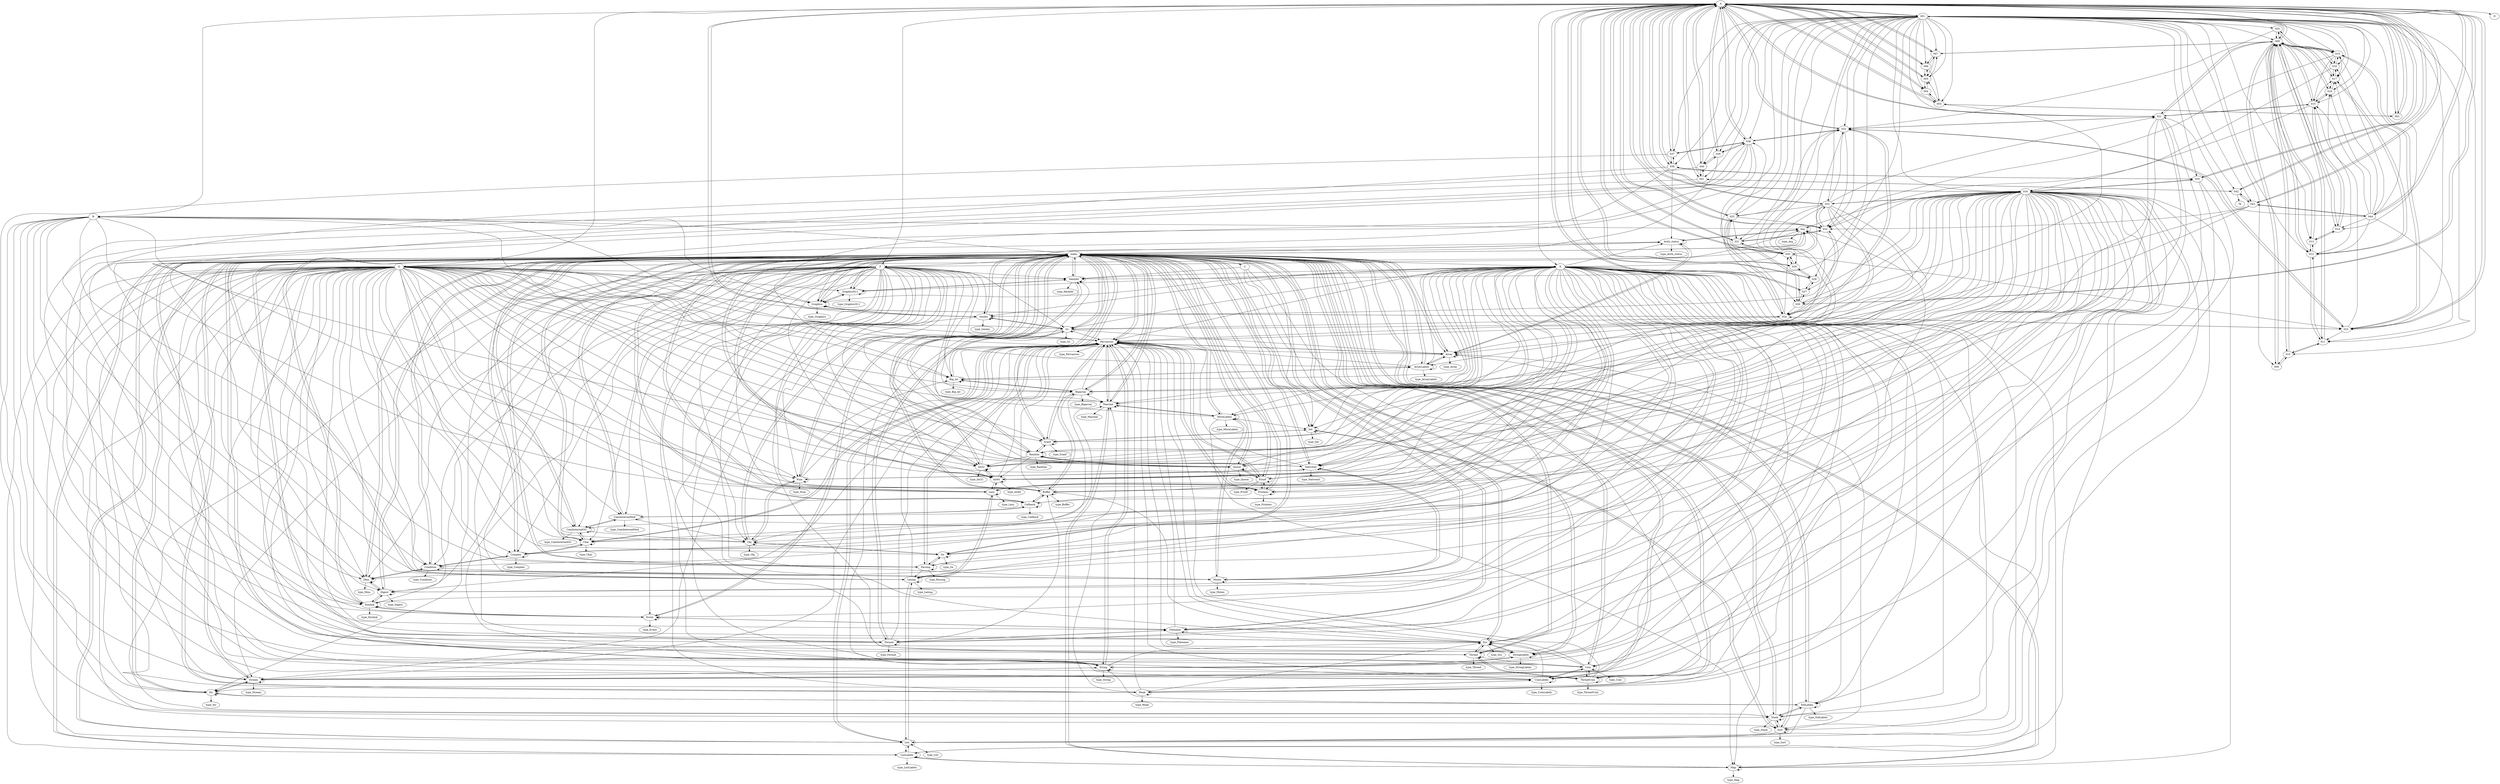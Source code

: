 digraph G {
"A" -> "B";
"A" -> "D";
"A" -> "E";
"A" -> "F";
"A" -> "G";
"A" -> "001";
"A" -> "002";
"A" -> "003";
"A" -> "004";
"A" -> "005";
"A" -> "006";
"A" -> "007";
"A" -> "008";
"A" -> "021";
"A" -> "022";
"A" -> "023";
"A" -> "024";
"A" -> "025";
"A" -> "026";
"A" -> "027";
"A" -> "028";
"A" -> "029";
"A" -> "030";
"A" -> "031";
"A" -> "032";
"A" -> "033";
"A" -> "034";
"A" -> "035";
"A" -> "036";
"A" -> "037";
"A" -> "038";
"A" -> "039";
"A" -> "040";
"A" -> "041";
"A" -> "042";
"A" -> "043";
"A" -> "044";
"Arg" -> "Arg";
"Arg" -> "Arith_status";
"Arg" -> "Pervasives";
"Arg" -> "Sys";
"Arg" -> "index";
"Arg" -> "type_Arg";
"Arith_status" -> "Arg";
"Arith_status" -> "Arith_status";
"Arith_status" -> "Array";
"Arith_status" -> "index";
"Arith_status" -> "type_Arith_status";
"Array" -> "Arith_status";
"Array" -> "Array";
"Array" -> "ArrayLabels";
"Array" -> "Pervasives";
"Array" -> "index";
"Array" -> "type_Array";
"ArrayLabels" -> "Array";
"ArrayLabels" -> "ArrayLabels";
"ArrayLabels" -> "Big_int";
"ArrayLabels" -> "Pervasives";
"ArrayLabels" -> "index";
"ArrayLabels" -> "type_ArrayLabels";
"Big_int" -> "ArrayLabels";
"Big_int" -> "Big_int";
"Big_int" -> "Bigarray";
"Big_int" -> "index";
"Big_int" -> "type_Big_int";
"Bigarray" -> "Big_int";
"Bigarray" -> "Bigarray";
"Bigarray" -> "Buffer";
"Bigarray" -> "Complex";
"Bigarray" -> "Marshal";
"Bigarray" -> "Pervasives";
"Bigarray" -> "index";
"Bigarray" -> "type_Bigarray";
"Buffer" -> "Bigarray";
"Buffer" -> "Buffer";
"Buffer" -> "Callback";
"Buffer" -> "Pervasives";
"Buffer" -> "Sys";
"Buffer" -> "index";
"Buffer" -> "type_Buffer";
"Callback" -> "Buffer";
"Callback" -> "Callback";
"Callback" -> "CamlinternalMod";
"Callback" -> "index";
"Callback" -> "type_Callback";
"CamlinternalMod" -> "Callback";
"CamlinternalMod" -> "CamlinternalMod";
"CamlinternalMod" -> "CamlinternalOO";
"CamlinternalMod" -> "Obj";
"CamlinternalMod" -> "index";
"CamlinternalMod" -> "type_CamlinternalMod";
"CamlinternalOO" -> "CamlinternalMod";
"CamlinternalOO" -> "CamlinternalOO";
"CamlinternalOO" -> "Char";
"CamlinternalOO" -> "Obj";
"CamlinternalOO" -> "index";
"CamlinternalOO" -> "type_CamlinternalOO";
"Char" -> "CamlinternalOO";
"Char" -> "Char";
"Char" -> "Complex";
"Char" -> "Pervasives";
"Char" -> "index";
"Char" -> "type_Char";
"Complex" -> "Char";
"Complex" -> "Complex";
"Complex" -> "Condition";
"Complex" -> "index";
"Complex" -> "type_Complex";
"Condition" -> "Complex";
"Condition" -> "Condition";
"Condition" -> "Dbm";
"Condition" -> "Mutex";
"Condition" -> "index";
"Condition" -> "type_Condition";
"Dbm" -> "Condition";
"Dbm" -> "Dbm";
"Dbm" -> "Digest";
"Dbm" -> "index";
"Dbm" -> "type_Dbm";
"Digest" -> "Dbm";
"Digest" -> "Digest";
"Digest" -> "Dynlink";
"Digest" -> "Pervasives";
"Digest" -> "index";
"Digest" -> "type_Digest";
"Dynlink" -> "Digest";
"Dynlink" -> "Dynlink";
"Dynlink" -> "Event";
"Dynlink" -> "index";
"Dynlink" -> "type_Dynlink";
"Event" -> "Dynlink";
"Event" -> "Event";
"Event" -> "Filename";
"Event" -> "index";
"Event" -> "type_Event";
"Filename" -> "Event";
"Filename" -> "Filename";
"Filename" -> "Format";
"Filename" -> "Pervasives";
"Filename" -> "Sys";
"Filename" -> "index";
"Filename" -> "type_Filename";
"Format" -> "Buffer";
"Format" -> "Filename";
"Format" -> "Format";
"Format" -> "Gc";
"Format" -> "Pervasives";
"Format" -> "index";
"Format" -> "type_Format";
"Gc" -> "Array";
"Gc" -> "Format";
"Gc" -> "Gc";
"Gc" -> "Genlex";
"Gc" -> "Pervasives";
"Gc" -> "String";
"Gc" -> "index";
"Gc" -> "type_Gc";
"Genlex" -> "Gc";
"Genlex" -> "Genlex";
"Genlex" -> "Graphics";
"Genlex" -> "Stream";
"Genlex" -> "index";
"Genlex" -> "type_Genlex";
"Graphics" -> "Genlex";
"Graphics" -> "Graphics";
"Graphics" -> "GraphicsX11";
"Graphics" -> "index";
"Graphics" -> "type_Graphics";
"GraphicsX11" -> "Graphics";
"GraphicsX11" -> "GraphicsX11";
"GraphicsX11" -> "Hashtbl";
"GraphicsX11" -> "index";
"GraphicsX11" -> "type_GraphicsX11";
"Hashtbl" -> "GraphicsX11";
"Hashtbl" -> "Hashtbl";
"Hashtbl" -> "Int32";
"Hashtbl" -> "index";
"Hashtbl" -> "type_Hashtbl";
"Int32" -> "Hashtbl";
"Int32" -> "Int32";
"Int32" -> "Int64";
"Int32" -> "Pervasives";
"Int32" -> "index";
"Int32" -> "type_Int32";
"Int64" -> "Int32";
"Int64" -> "Int64";
"Int64" -> "Lazy";
"Int64" -> "Pervasives";
"Int64" -> "index";
"Int64" -> "type_Int64";
"Lazy" -> "Int64";
"Lazy" -> "Lazy";
"Lazy" -> "Lexing";
"Lazy" -> "index";
"Lazy" -> "type_Lazy";
"Lexing" -> "Lazy";
"Lexing" -> "Lexing";
"Lexing" -> "List";
"Lexing" -> "Pervasives";
"Lexing" -> "index";
"Lexing" -> "type_Lexing";
"List" -> "Lexing";
"List" -> "List";
"List" -> "ListLabels";
"List" -> "Pervasives";
"List" -> "index";
"List" -> "type_List";
"ListLabels" -> "List";
"ListLabels" -> "ListLabels";
"ListLabels" -> "Map";
"ListLabels" -> "index";
"ListLabels" -> "type_ListLabels";
"Map" -> "ListLabels";
"Map" -> "Map";
"Map" -> "Marshal";
"Map" -> "index";
"Map" -> "type_Map";
"Marshal" -> "Map";
"Marshal" -> "Marshal";
"Marshal" -> "MoreLabels";
"Marshal" -> "Pervasives";
"Marshal" -> "index";
"Marshal" -> "type_Marshal";
"MoreLabels" -> "Hashtbl";
"MoreLabels" -> "Map";
"MoreLabels" -> "Marshal";
"MoreLabels" -> "MoreLabels";
"MoreLabels" -> "Mutex";
"MoreLabels" -> "Set";
"MoreLabels" -> "index";
"MoreLabels" -> "type_MoreLabels";
"Mutex" -> "MoreLabels";
"Mutex" -> "Mutex";
"Mutex" -> "Nativeint";
"Mutex" -> "index";
"Mutex" -> "type_Mutex";
"Nativeint" -> "Mutex";
"Nativeint" -> "Nativeint";
"Nativeint" -> "Num";
"Nativeint" -> "Pervasives";
"Nativeint" -> "index";
"Nativeint" -> "type_Nativeint";
"Num" -> "Big_int";
"Num" -> "Nativeint";
"Num" -> "Num";
"Num" -> "Obj";
"Num" -> "Pervasives";
"Num" -> "index";
"Num" -> "type_Num";
"Obj" -> "Marshal";
"Obj" -> "Num";
"Obj" -> "Obj";
"Obj" -> "Oo";
"Obj" -> "index";
"Obj" -> "type_Obj";
"Oo" -> "Obj";
"Oo" -> "Oo";
"Oo" -> "Parsing";
"Oo" -> "index";
"Oo" -> "type_Oo";
"Parsing" -> "Lexing";
"Parsing" -> "Oo";
"Parsing" -> "Parsing";
"Parsing" -> "Pervasives";
"Parsing" -> "index";
"Parsing" -> "type_Parsing";
"Pervasives" -> "Array";
"Pervasives" -> "Char";
"Pervasives" -> "List";
"Pervasives" -> "Marshal";
"Pervasives" -> "Parsing";
"Pervasives" -> "Pervasives";
"Pervasives" -> "Printexc";
"Pervasives" -> "Printf";
"Pervasives" -> "Scanf";
"Pervasives" -> "String";
"Pervasives" -> "index";
"Pervasives" -> "type_Pervasives";
"Printexc" -> "Pervasives";
"Printexc" -> "Printexc";
"Printexc" -> "Printf";
"Printexc" -> "index";
"Printexc" -> "type_Printexc";
"Printf" -> "Buffer";
"Printf" -> "Pervasives";
"Printf" -> "Printexc";
"Printf" -> "Printf";
"Printf" -> "Queue";
"Printf" -> "index";
"Printf" -> "type_Printf";
"Queue" -> "Printf";
"Queue" -> "Queue";
"Queue" -> "Random";
"Queue" -> "index";
"Queue" -> "type_Queue";
"Random" -> "Int32";
"Random" -> "Int64";
"Random" -> "Nativeint";
"Random" -> "Queue";
"Random" -> "Random";
"Random" -> "Scanf";
"Random" -> "index";
"Random" -> "type_Random";
"Scanf" -> "Pervasives";
"Scanf" -> "Random";
"Scanf" -> "Scanf";
"Scanf" -> "Set";
"Scanf" -> "index";
"Scanf" -> "type_Scanf";
"Set" -> "Scanf";
"Set" -> "Set";
"Set" -> "Sort";
"Set" -> "index";
"Set" -> "type_Set";
"Sort" -> "Array";
"Sort" -> "List";
"Sort" -> "Set";
"Sort" -> "Sort";
"Sort" -> "Stack";
"Sort" -> "index";
"Sort" -> "type_Sort";
"Stack" -> "Sort";
"Stack" -> "Stack";
"Stack" -> "StdLabels";
"Stack" -> "index";
"Stack" -> "type_Stack";
"StdLabels" -> "Array";
"StdLabels" -> "List";
"StdLabels" -> "Stack";
"StdLabels" -> "StdLabels";
"StdLabels" -> "Str";
"StdLabels" -> "String";
"StdLabels" -> "index";
"StdLabels" -> "type_StdLabels";
"Str" -> "StdLabels";
"Str" -> "Str";
"Str" -> "Stream";
"Str" -> "index";
"Str" -> "type_Str";
"Stream" -> "Pervasives";
"Stream" -> "Str";
"Stream" -> "Stream";
"Stream" -> "String";
"Stream" -> "index";
"Stream" -> "type_Stream";
"String" -> "Pervasives";
"String" -> "Stream";
"String" -> "String";
"String" -> "StringLabels";
"String" -> "Sys";
"String" -> "index";
"String" -> "type_String";
"StringLabels" -> "Pervasives";
"StringLabels" -> "String";
"StringLabels" -> "StringLabels";
"StringLabels" -> "Sys";
"StringLabels" -> "index";
"StringLabels" -> "type_StringLabels";
"Sys" -> "Pervasives";
"Sys" -> "StringLabels";
"Sys" -> "Sys";
"Sys" -> "Thread";
"Sys" -> "index";
"Sys" -> "type_Sys";
"Thread" -> "Sys";
"Thread" -> "Thread";
"Thread" -> "ThreadUnix";
"Thread" -> "Unix";
"Thread" -> "index";
"Thread" -> "type_Thread";
"ThreadUnix" -> "Pervasives";
"ThreadUnix" -> "Thread";
"ThreadUnix" -> "ThreadUnix";
"ThreadUnix" -> "Unix";
"ThreadUnix" -> "index";
"ThreadUnix" -> "type_ThreadUnix";
"Unix" -> "Pervasives";
"Unix" -> "Sys";
"Unix" -> "ThreadUnix";
"Unix" -> "Unix";
"Unix" -> "UnixLabels";
"Unix" -> "index";
"Unix" -> "type_Unix";
"UnixLabels" -> "Pervasives";
"UnixLabels" -> "Sys";
"UnixLabels" -> "Unix";
"UnixLabels" -> "UnixLabels";
"UnixLabels" -> "Weak";
"UnixLabels" -> "index";
"UnixLabels" -> "type_UnixLabels";
"Weak" -> "Marshal";
"Weak" -> "Pervasives";
"Weak" -> "Sys";
"Weak" -> "UnixLabels";
"Weak" -> "Weak";
"Weak" -> "index";
"Weak" -> "type_Weak";
"index" -> "Arg";
"index" -> "Arith_status";
"index" -> "Array";
"index" -> "ArrayLabels";
"index" -> "Big_int";
"index" -> "Bigarray";
"index" -> "Buffer";
"index" -> "Callback";
"index" -> "CamlinternalMod";
"index" -> "CamlinternalOO";
"index" -> "Char";
"index" -> "Complex";
"index" -> "Condition";
"index" -> "Dbm";
"index" -> "Digest";
"index" -> "Dynlink";
"index" -> "Event";
"index" -> "Filename";
"index" -> "Format";
"index" -> "Gc";
"index" -> "Genlex";
"index" -> "Graphics";
"index" -> "GraphicsX11";
"index" -> "Hashtbl";
"index" -> "Int32";
"index" -> "Int64";
"index" -> "Lazy";
"index" -> "Lexing";
"index" -> "List";
"index" -> "ListLabels";
"index" -> "Map";
"index" -> "Marshal";
"index" -> "MoreLabels";
"index" -> "Mutex";
"index" -> "Nativeint";
"index" -> "Num";
"index" -> "Obj";
"index" -> "Oo";
"index" -> "Parsing";
"index" -> "Pervasives";
"index" -> "Printexc";
"index" -> "Printf";
"index" -> "Queue";
"index" -> "Random";
"index" -> "Scanf";
"index" -> "Set";
"index" -> "Sort";
"index" -> "Stack";
"index" -> "StdLabels";
"index" -> "Str";
"index" -> "Stream";
"index" -> "String";
"index" -> "StringLabels";
"index" -> "Sys";
"index" -> "Thread";
"index" -> "ThreadUnix";
"index" -> "Unix";
"index" -> "UnixLabels";
"index" -> "Weak";
"index" -> "B";
"index" -> "C";
"index" -> "E";
"index" -> "F";
"index" -> "G";
"B" -> "Arg";
"B" -> "Dbm";
"B" -> "Dynlink";
"B" -> "Graphics";
"B" -> "Lazy";
"B" -> "Parsing";
"B" -> "Pervasives";
"B" -> "Queue";
"B" -> "Scanf";
"B" -> "Stack";
"B" -> "Stream";
"B" -> "Sys";
"B" -> "Unix";
"B" -> "UnixLabels";
"C" -> "Hashtbl";
"C" -> "Map";
"C" -> "Set";
"C" -> "Weak";
"E" -> "Arg";
"E" -> "Arith_status";
"E" -> "Array";
"E" -> "ArrayLabels";
"E" -> "Big_int";
"E" -> "Bigarray";
"E" -> "Buffer";
"E" -> "Callback";
"E" -> "CamlinternalMod";
"E" -> "CamlinternalOO";
"E" -> "Char";
"E" -> "Complex";
"E" -> "Condition";
"E" -> "Dbm";
"E" -> "Digest";
"E" -> "Dynlink";
"E" -> "Event";
"E" -> "Filename";
"E" -> "Format";
"E" -> "Gc";
"E" -> "Genlex";
"E" -> "Graphics";
"E" -> "GraphicsX11";
"E" -> "Hashtbl";
"E" -> "Int32";
"E" -> "Int64";
"E" -> "Lazy";
"E" -> "Lexing";
"E" -> "List";
"E" -> "ListLabels";
"E" -> "Map";
"E" -> "Marshal";
"E" -> "MoreLabels";
"E" -> "Mutex";
"E" -> "Nativeint";
"E" -> "Num";
"E" -> "Obj";
"E" -> "Oo";
"E" -> "Parsing";
"E" -> "Pervasives";
"E" -> "Printexc";
"E" -> "Printf";
"E" -> "Queue";
"E" -> "Random";
"E" -> "Scanf";
"E" -> "Set";
"E" -> "Sort";
"E" -> "Stack";
"E" -> "StdLabels";
"E" -> "Str";
"E" -> "Stream";
"E" -> "String";
"E" -> "StringLabels";
"E" -> "Sys";
"E" -> "Thread";
"E" -> "ThreadUnix";
"E" -> "Unix";
"E" -> "UnixLabels";
"E" -> "Weak";
"F" -> "Arg";
"F" -> "Big_int";
"F" -> "Bigarray";
"F" -> "Buffer";
"F" -> "CamlinternalMod";
"F" -> "CamlinternalOO";
"F" -> "Char";
"F" -> "Complex";
"F" -> "Condition";
"F" -> "Dbm";
"F" -> "Digest";
"F" -> "Dynlink";
"F" -> "Event";
"F" -> "Format";
"F" -> "Gc";
"F" -> "Genlex";
"F" -> "Graphics";
"F" -> "GraphicsX11";
"F" -> "Hashtbl";
"F" -> "Int32";
"F" -> "Int64";
"F" -> "Lazy";
"F" -> "Lexing";
"F" -> "Marshal";
"F" -> "Mutex";
"F" -> "Nativeint";
"F" -> "Num";
"F" -> "Obj";
"F" -> "Pervasives";
"F" -> "Queue";
"F" -> "Stack";
"F" -> "Str";
"F" -> "Stream";
"F" -> "String";
"F" -> "StringLabels";
"F" -> "Sys";
"F" -> "Thread";
"F" -> "Unix";
"F" -> "UnixLabels";
"F" -> "Weak";
"G" -> "Arg";
"G" -> "Arith_status";
"G" -> "Array";
"G" -> "ArrayLabels";
"G" -> "Big_int";
"G" -> "Bigarray";
"G" -> "Buffer";
"G" -> "Callback";
"G" -> "CamlinternalMod";
"G" -> "CamlinternalOO";
"G" -> "Char";
"G" -> "Complex";
"G" -> "Condition";
"G" -> "Dbm";
"G" -> "Digest";
"G" -> "Dynlink";
"G" -> "Event";
"G" -> "Filename";
"G" -> "Format";
"G" -> "Gc";
"G" -> "Genlex";
"G" -> "Graphics";
"G" -> "GraphicsX11";
"G" -> "Hashtbl";
"G" -> "Int32";
"G" -> "Int64";
"G" -> "Lazy";
"G" -> "Lexing";
"G" -> "List";
"G" -> "ListLabels";
"G" -> "Marshal";
"G" -> "Mutex";
"G" -> "Nativeint";
"G" -> "Num";
"G" -> "Obj";
"G" -> "Oo";
"G" -> "Parsing";
"G" -> "Pervasives";
"G" -> "Printexc";
"G" -> "Printf";
"G" -> "Queue";
"G" -> "Random";
"G" -> "Scanf";
"G" -> "Sort";
"G" -> "Stack";
"G" -> "Str";
"G" -> "Stream";
"G" -> "String";
"G" -> "StringLabels";
"G" -> "Sys";
"G" -> "Thread";
"G" -> "ThreadUnix";
"G" -> "Unix";
"G" -> "UnixLabels";
"G" -> "Weak";
"001" -> "A";
"001" -> "002";
"001" -> "003";
"001" -> "004";
"001" -> "005";
"001" -> "006";
"001" -> "007";
"001" -> "008";
"001" -> "009";
"001" -> "010";
"001" -> "011";
"001" -> "012";
"001" -> "013";
"001" -> "014";
"001" -> "015";
"001" -> "016";
"001" -> "017";
"001" -> "018";
"001" -> "019";
"001" -> "020";
"001" -> "021";
"001" -> "022";
"001" -> "023";
"001" -> "024";
"001" -> "025";
"001" -> "026";
"001" -> "027";
"001" -> "028";
"001" -> "029";
"001" -> "030";
"001" -> "031";
"001" -> "032";
"001" -> "033";
"001" -> "034";
"001" -> "035";
"001" -> "036";
"001" -> "037";
"001" -> "038";
"001" -> "039";
"001" -> "040";
"001" -> "041";
"001" -> "042";
"001" -> "043";
"002" -> "A";
"002" -> "001";
"002" -> "003";
"003" -> "A";
"003" -> "002";
"003" -> "004";
"003" -> "005";
"003" -> "026";
"004" -> "A";
"004" -> "003";
"004" -> "005";
"005" -> "A";
"005" -> "004";
"005" -> "006";
"005" -> "007";
"006" -> "A";
"006" -> "003";
"006" -> "005";
"006" -> "007";
"007" -> "A";
"007" -> "005";
"007" -> "006";
"007" -> "008";
"008" -> "A";
"008" -> "007";
"008" -> "009";
"008" -> "010";
"008" -> "011";
"008" -> "012";
"008" -> "013";
"008" -> "014";
"008" -> "015";
"008" -> "016";
"008" -> "017";
"008" -> "018";
"008" -> "019";
"008" -> "020";
"008" -> "021";
"009" -> "008";
"009" -> "010";
"010" -> "008";
"010" -> "009";
"010" -> "011";
"011" -> "008";
"011" -> "010";
"011" -> "012";
"012" -> "008";
"012" -> "011";
"012" -> "013";
"012" -> "016";
"012" -> "017";
"013" -> "008";
"013" -> "012";
"013" -> "014";
"014" -> "008";
"014" -> "013";
"014" -> "015";
"015" -> "008";
"015" -> "014";
"015" -> "016";
"015" -> "017";
"015" -> "021";
"015" -> "034";
"016" -> "008";
"016" -> "015";
"016" -> "017";
"017" -> "008";
"017" -> "012";
"017" -> "016";
"017" -> "018";
"018" -> "008";
"018" -> "017";
"018" -> "019";
"018" -> "032";
"019" -> "008";
"019" -> "015";
"019" -> "017";
"019" -> "018";
"019" -> "020";
"019" -> "023";
"019" -> "032";
"020" -> "008";
"020" -> "019";
"020" -> "022";
"021" -> "A";
"021" -> "Int32";
"021" -> "Int64";
"021" -> "Lazy";
"021" -> "Nativeint";
"021" -> "Stream";
"021" -> "008";
"021" -> "015";
"021" -> "022";
"022" -> "A";
"022" -> "021";
"022" -> "023";
"022" -> "024";
"022" -> "030";
"022" -> "032";
"022" -> "038";
"023" -> "A";
"023" -> "011";
"023" -> "015";
"023" -> "019";
"023" -> "022";
"023" -> "024";
"024" -> "A";
"024" -> "Gc";
"024" -> "022";
"024" -> "023";
"024" -> "025";
"024" -> "030";
"024" -> "032";
"025" -> "A";
"025" -> "022";
"025" -> "024";
"025" -> "026";
"025" -> "031";
"025" -> "032";
"025" -> "038";
"026" -> "A";
"026" -> "024";
"026" -> "025";
"026" -> "027";
"026" -> "034";
"027" -> "A";
"027" -> "026";
"027" -> "028";
"028" -> "A";
"028" -> "027";
"028" -> "029";
"029" -> "A";
"029" -> "028";
"029" -> "030";
"030" -> "A";
"030" -> "023";
"030" -> "029";
"030" -> "031";
"031" -> "A";
"031" -> "022";
"031" -> "030";
"031" -> "032";
"032" -> "A";
"032" -> "024";
"032" -> "031";
"032" -> "033";
"033" -> "A";
"033" -> "Int32";
"033" -> "Int64";
"033" -> "Lazy";
"033" -> "Nativeint";
"033" -> "Pervasives";
"033" -> "Printf";
"033" -> "021";
"033" -> "022";
"033" -> "025";
"033" -> "032";
"033" -> "034";
"034" -> "A";
"034" -> "Arg";
"034" -> "Array";
"034" -> "ArrayLabels";
"034" -> "Buffer";
"034" -> "Callback";
"034" -> "Char";
"034" -> "Complex";
"034" -> "Digest";
"034" -> "Filename";
"034" -> "Format";
"034" -> "Gc";
"034" -> "Genlex";
"034" -> "Hashtbl";
"034" -> "Int32";
"034" -> "Int64";
"034" -> "Lazy";
"034" -> "Lexing";
"034" -> "List";
"034" -> "ListLabels";
"034" -> "Map";
"034" -> "Marshal";
"034" -> "MoreLabels";
"034" -> "Nativeint";
"034" -> "Oo";
"034" -> "Parsing";
"034" -> "Printexc";
"034" -> "Printf";
"034" -> "Queue";
"034" -> "Random";
"034" -> "Scanf";
"034" -> "Set";
"034" -> "Sort";
"034" -> "Stack";
"034" -> "StdLabels";
"034" -> "Stream";
"034" -> "String";
"034" -> "StringLabels";
"034" -> "Sys";
"034" -> "Weak";
"034" -> "033";
"034" -> "035";
"035" -> "A";
"035" -> "Unix";
"035" -> "UnixLabels";
"035" -> "034";
"035" -> "036";
"036" -> "A";
"036" -> "Arith_status";
"036" -> "Big_int";
"036" -> "Num";
"036" -> "035";
"036" -> "037";
"037" -> "A";
"037" -> "Str";
"037" -> "036";
"037" -> "038";
"038" -> "A";
"038" -> "Condition";
"038" -> "Event";
"038" -> "Mutex";
"038" -> "Thread";
"038" -> "ThreadUnix";
"038" -> "022";
"038" -> "037";
"038" -> "039";
"039" -> "A";
"039" -> "Graphics";
"039" -> "038";
"039" -> "040";
"040" -> "A";
"040" -> "Dbm";
"040" -> "039";
"040" -> "041";
"041" -> "A";
"041" -> "Dynlink";
"041" -> "040";
"041" -> "042";
"042" -> "A";
"042" -> "Tk";
"042" -> "041";
"042" -> "043";
"043" -> "A";
"043" -> "Array";
"043" -> "Bigarray";
"043" -> "032";
"043" -> "042";
"043" -> "044";
"044" -> "A";
"044" -> "011";
"044" -> "012";
"044" -> "014";
"044" -> "015";
"044" -> "016";
"044" -> "017";
"044" -> "018";
"044" -> "019";
"044" -> "021";
"044" -> "043";
}

